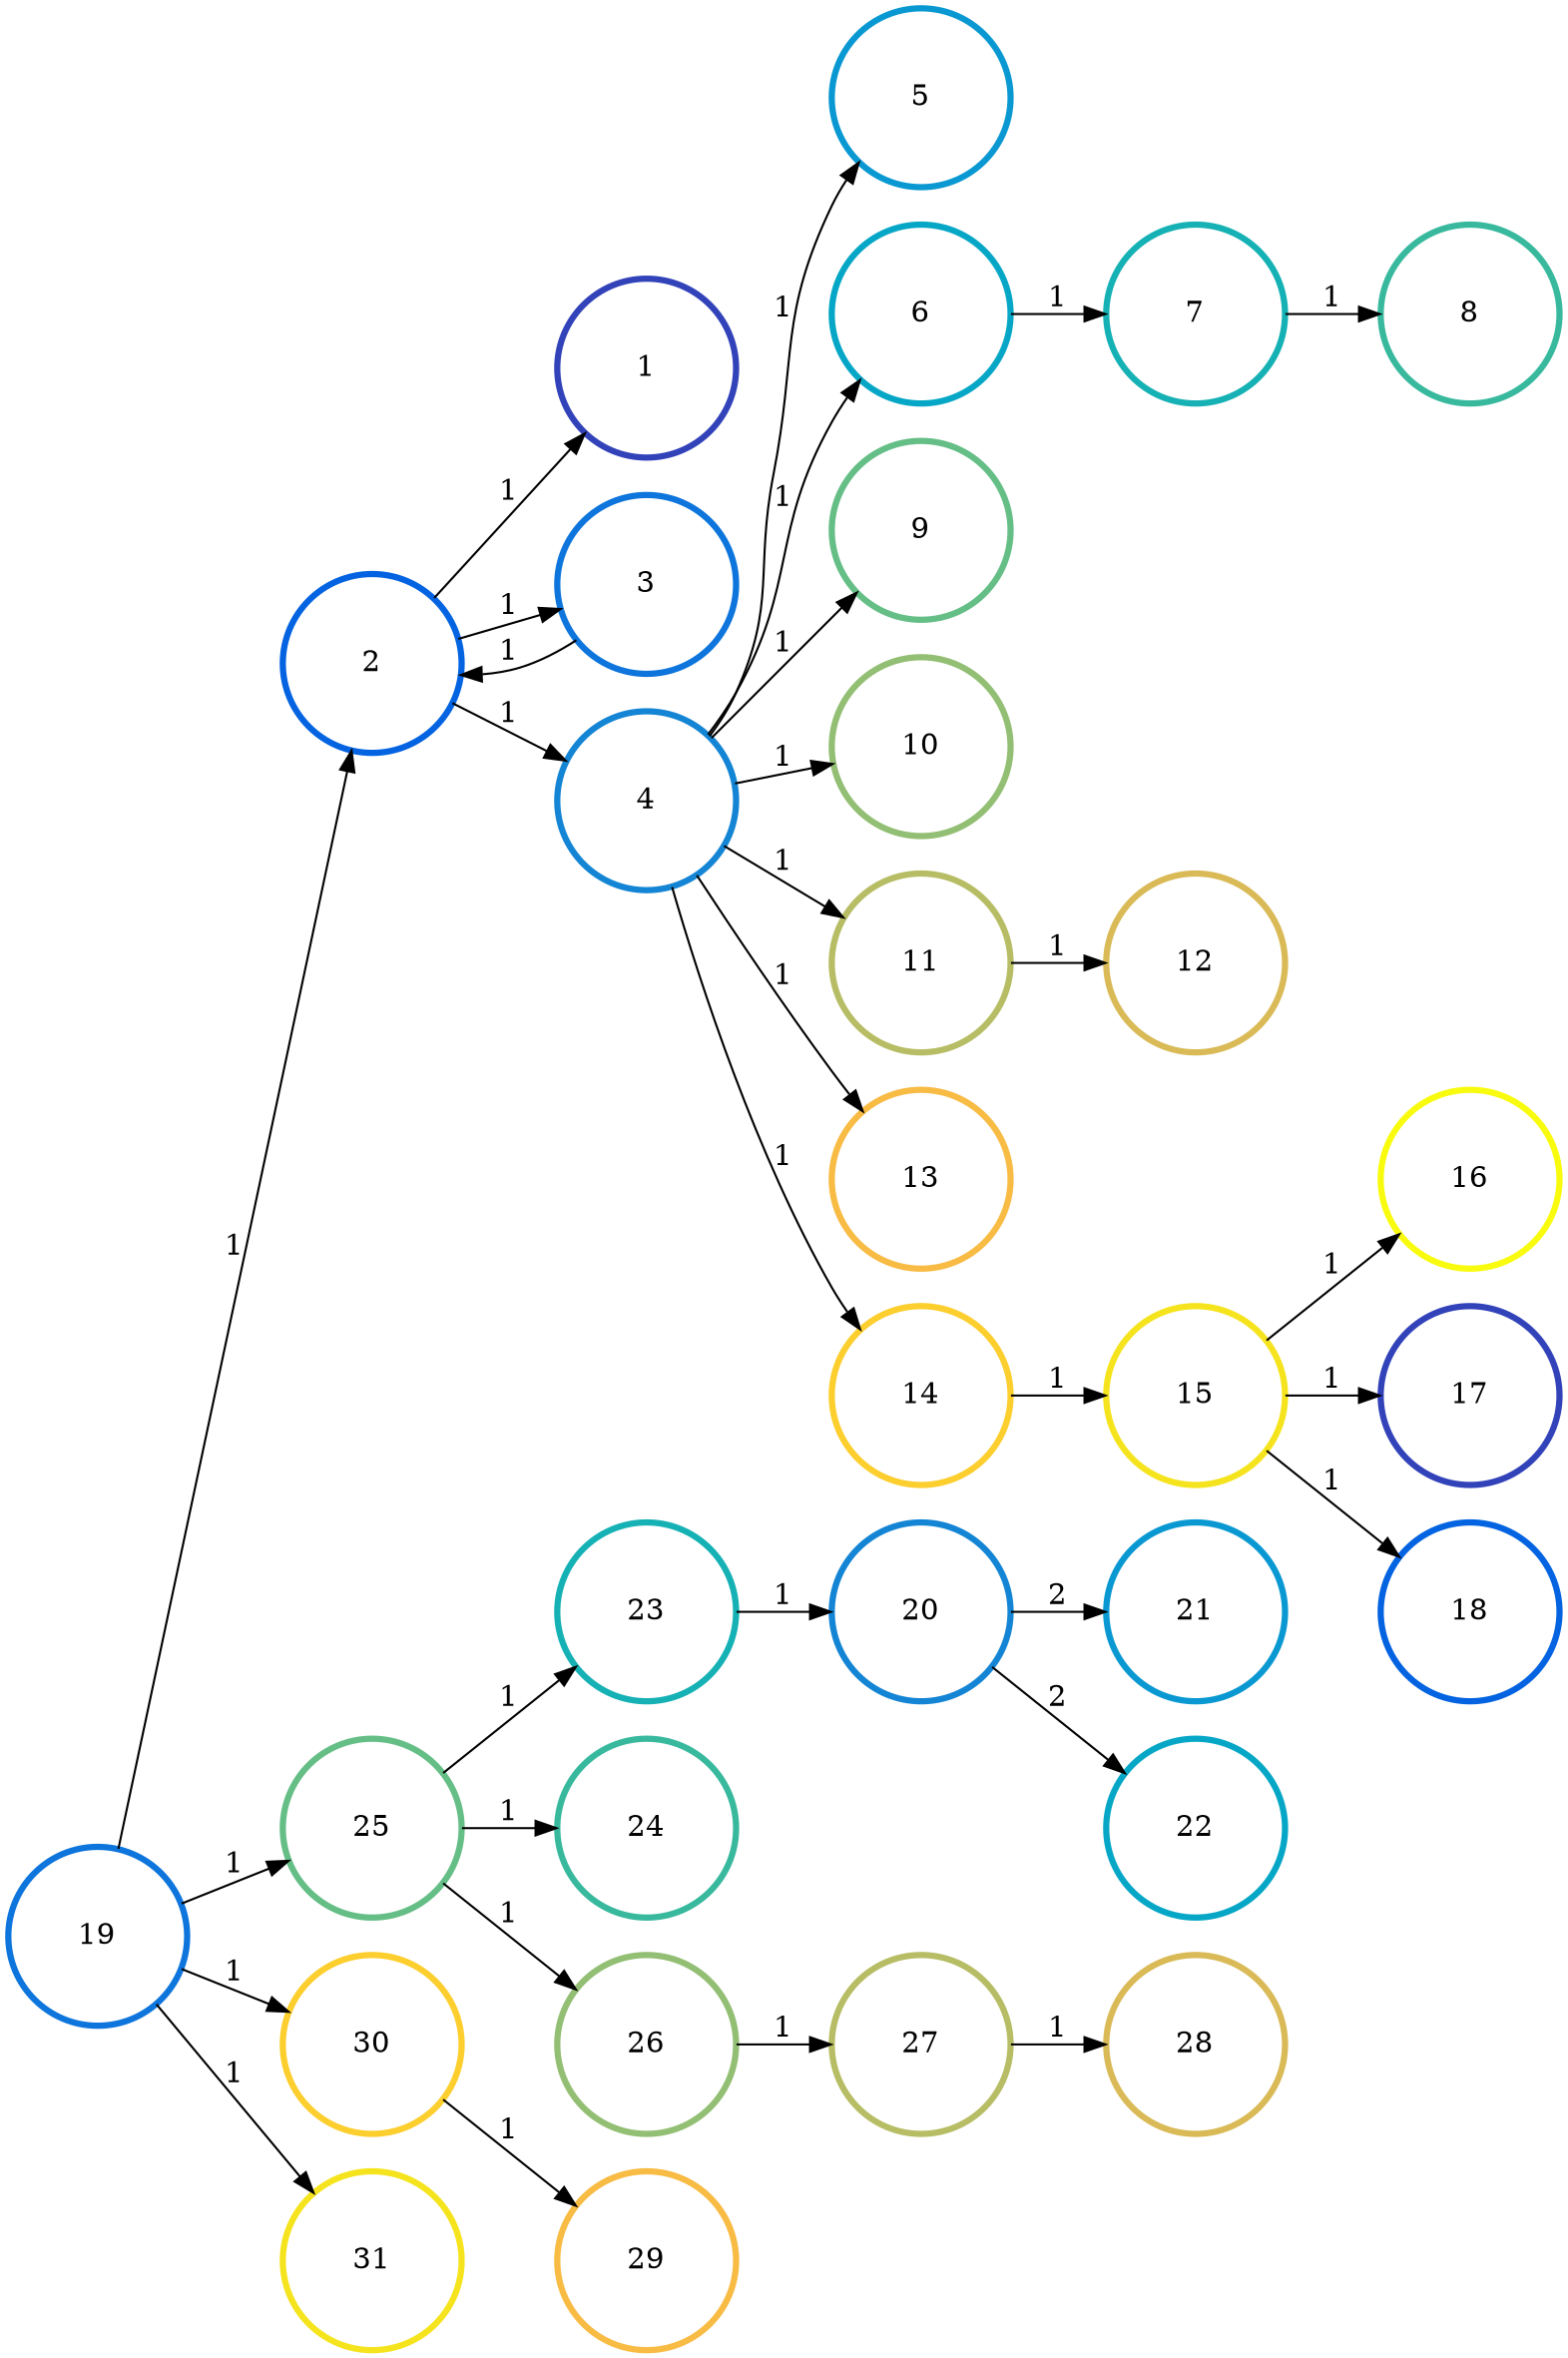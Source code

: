 digraph N {
	overlap="false"
	rankdir="LR"
	0 [label="1",width=1.2,height=1.2,style="",penwidth=3,color="#3243BA"]
	1 [label="2",width=1.2,height=1.2,style="",penwidth=3,color="#0363E1"]
	2 [label="3",width=1.2,height=1.2,style="",penwidth=3,color="#0D75DC"]
	3 [label="4",width=1.2,height=1.2,style="",penwidth=3,color="#1485D4"]
	4 [label="5",width=1.2,height=1.2,style="",penwidth=3,color="#0998D1"]
	5 [label="6",width=1.2,height=1.2,style="",penwidth=3,color="#06A7C6"]
	6 [label="7",width=1.2,height=1.2,style="",penwidth=3,color="#15B1B4"]
	7 [label="8",width=1.2,height=1.2,style="",penwidth=3,color="#38B99E"]
	8 [label="9",width=1.2,height=1.2,style="",penwidth=3,color="#65BE86"]
	9 [label="10",width=1.2,height=1.2,style="",penwidth=3,color="#92BF73"]
	10 [label="11",width=1.2,height=1.2,style="",penwidth=3,color="#B7BD64"]
	11 [label="12",width=1.2,height=1.2,style="",penwidth=3,color="#D9BA56"]
	12 [label="13",width=1.2,height=1.2,style="",penwidth=3,color="#F8BB44"]
	13 [label="14",width=1.2,height=1.2,style="",penwidth=3,color="#FCCE2E"]
	14 [label="15",width=1.2,height=1.2,style="",penwidth=3,color="#F5E41D"]
	15 [label="16",width=1.2,height=1.2,style="",penwidth=3,color="#F9FB0E"]
	16 [label="17",width=1.2,height=1.2,style="",penwidth=3,color="#3243BA"]
	17 [label="18",width=1.2,height=1.2,style="",penwidth=3,color="#0363E1"]
	18 [label="19",width=1.2,height=1.2,style="",penwidth=3,color="#0D75DC"]
	19 [label="20",width=1.2,height=1.2,style="",penwidth=3,color="#1485D4"]
	20 [label="21",width=1.2,height=1.2,style="",penwidth=3,color="#0998D1"]
	21 [label="22",width=1.2,height=1.2,style="",penwidth=3,color="#06A7C6"]
	22 [label="23",width=1.2,height=1.2,style="",penwidth=3,color="#15B1B4"]
	23 [label="24",width=1.2,height=1.2,style="",penwidth=3,color="#38B99E"]
	24 [label="25",width=1.2,height=1.2,style="",penwidth=3,color="#65BE86"]
	25 [label="26",width=1.2,height=1.2,style="",penwidth=3,color="#92BF73"]
	26 [label="27",width=1.2,height=1.2,style="",penwidth=3,color="#B7BD64"]
	27 [label="28",width=1.2,height=1.2,style="",penwidth=3,color="#D9BA56"]
	28 [label="29",width=1.2,height=1.2,style="",penwidth=3,color="#F8BB44"]
	29 [label="30",width=1.2,height=1.2,style="",penwidth=3,color="#FCCE2E"]
	30 [label="31",width=1.2,height=1.2,style="",penwidth=3,color="#F5E41D"]
	1 -> 0 [penwidth=1,color=black,label="1"]
	1 -> 2 [penwidth=1,color=black,label="1"]
	1 -> 3 [penwidth=1,color=black,label="1"]
	2 -> 1 [penwidth=1,color=black,label="1"]
	3 -> 4 [penwidth=1,color=black,label="1"]
	3 -> 5 [penwidth=1,color=black,label="1"]
	3 -> 8 [penwidth=1,color=black,label="1"]
	3 -> 9 [penwidth=1,color=black,label="1"]
	3 -> 10 [penwidth=1,color=black,label="1"]
	3 -> 12 [penwidth=1,color=black,label="1"]
	3 -> 13 [penwidth=1,color=black,label="1"]
	5 -> 6 [penwidth=1,color=black,label="1"]
	6 -> 7 [penwidth=1,color=black,label="1"]
	10 -> 11 [penwidth=1,color=black,label="1"]
	13 -> 14 [penwidth=1,color=black,label="1"]
	14 -> 15 [penwidth=1,color=black,label="1"]
	14 -> 16 [penwidth=1,color=black,label="1"]
	14 -> 17 [penwidth=1,color=black,label="1"]
	18 -> 1 [penwidth=1,color=black,label="1"]
	18 -> 24 [penwidth=1,color=black,label="1"]
	18 -> 29 [penwidth=1,color=black,label="1"]
	18 -> 30 [penwidth=1,color=black,label="1"]
	19 -> 20 [penwidth=1,color=black,label="2"]
	19 -> 21 [penwidth=1,color=black,label="2"]
	22 -> 19 [penwidth=1,color=black,label="1"]
	24 -> 22 [penwidth=1,color=black,label="1"]
	24 -> 23 [penwidth=1,color=black,label="1"]
	24 -> 25 [penwidth=1,color=black,label="1"]
	25 -> 26 [penwidth=1,color=black,label="1"]
	26 -> 27 [penwidth=1,color=black,label="1"]
	29 -> 28 [penwidth=1,color=black,label="1"]
}
